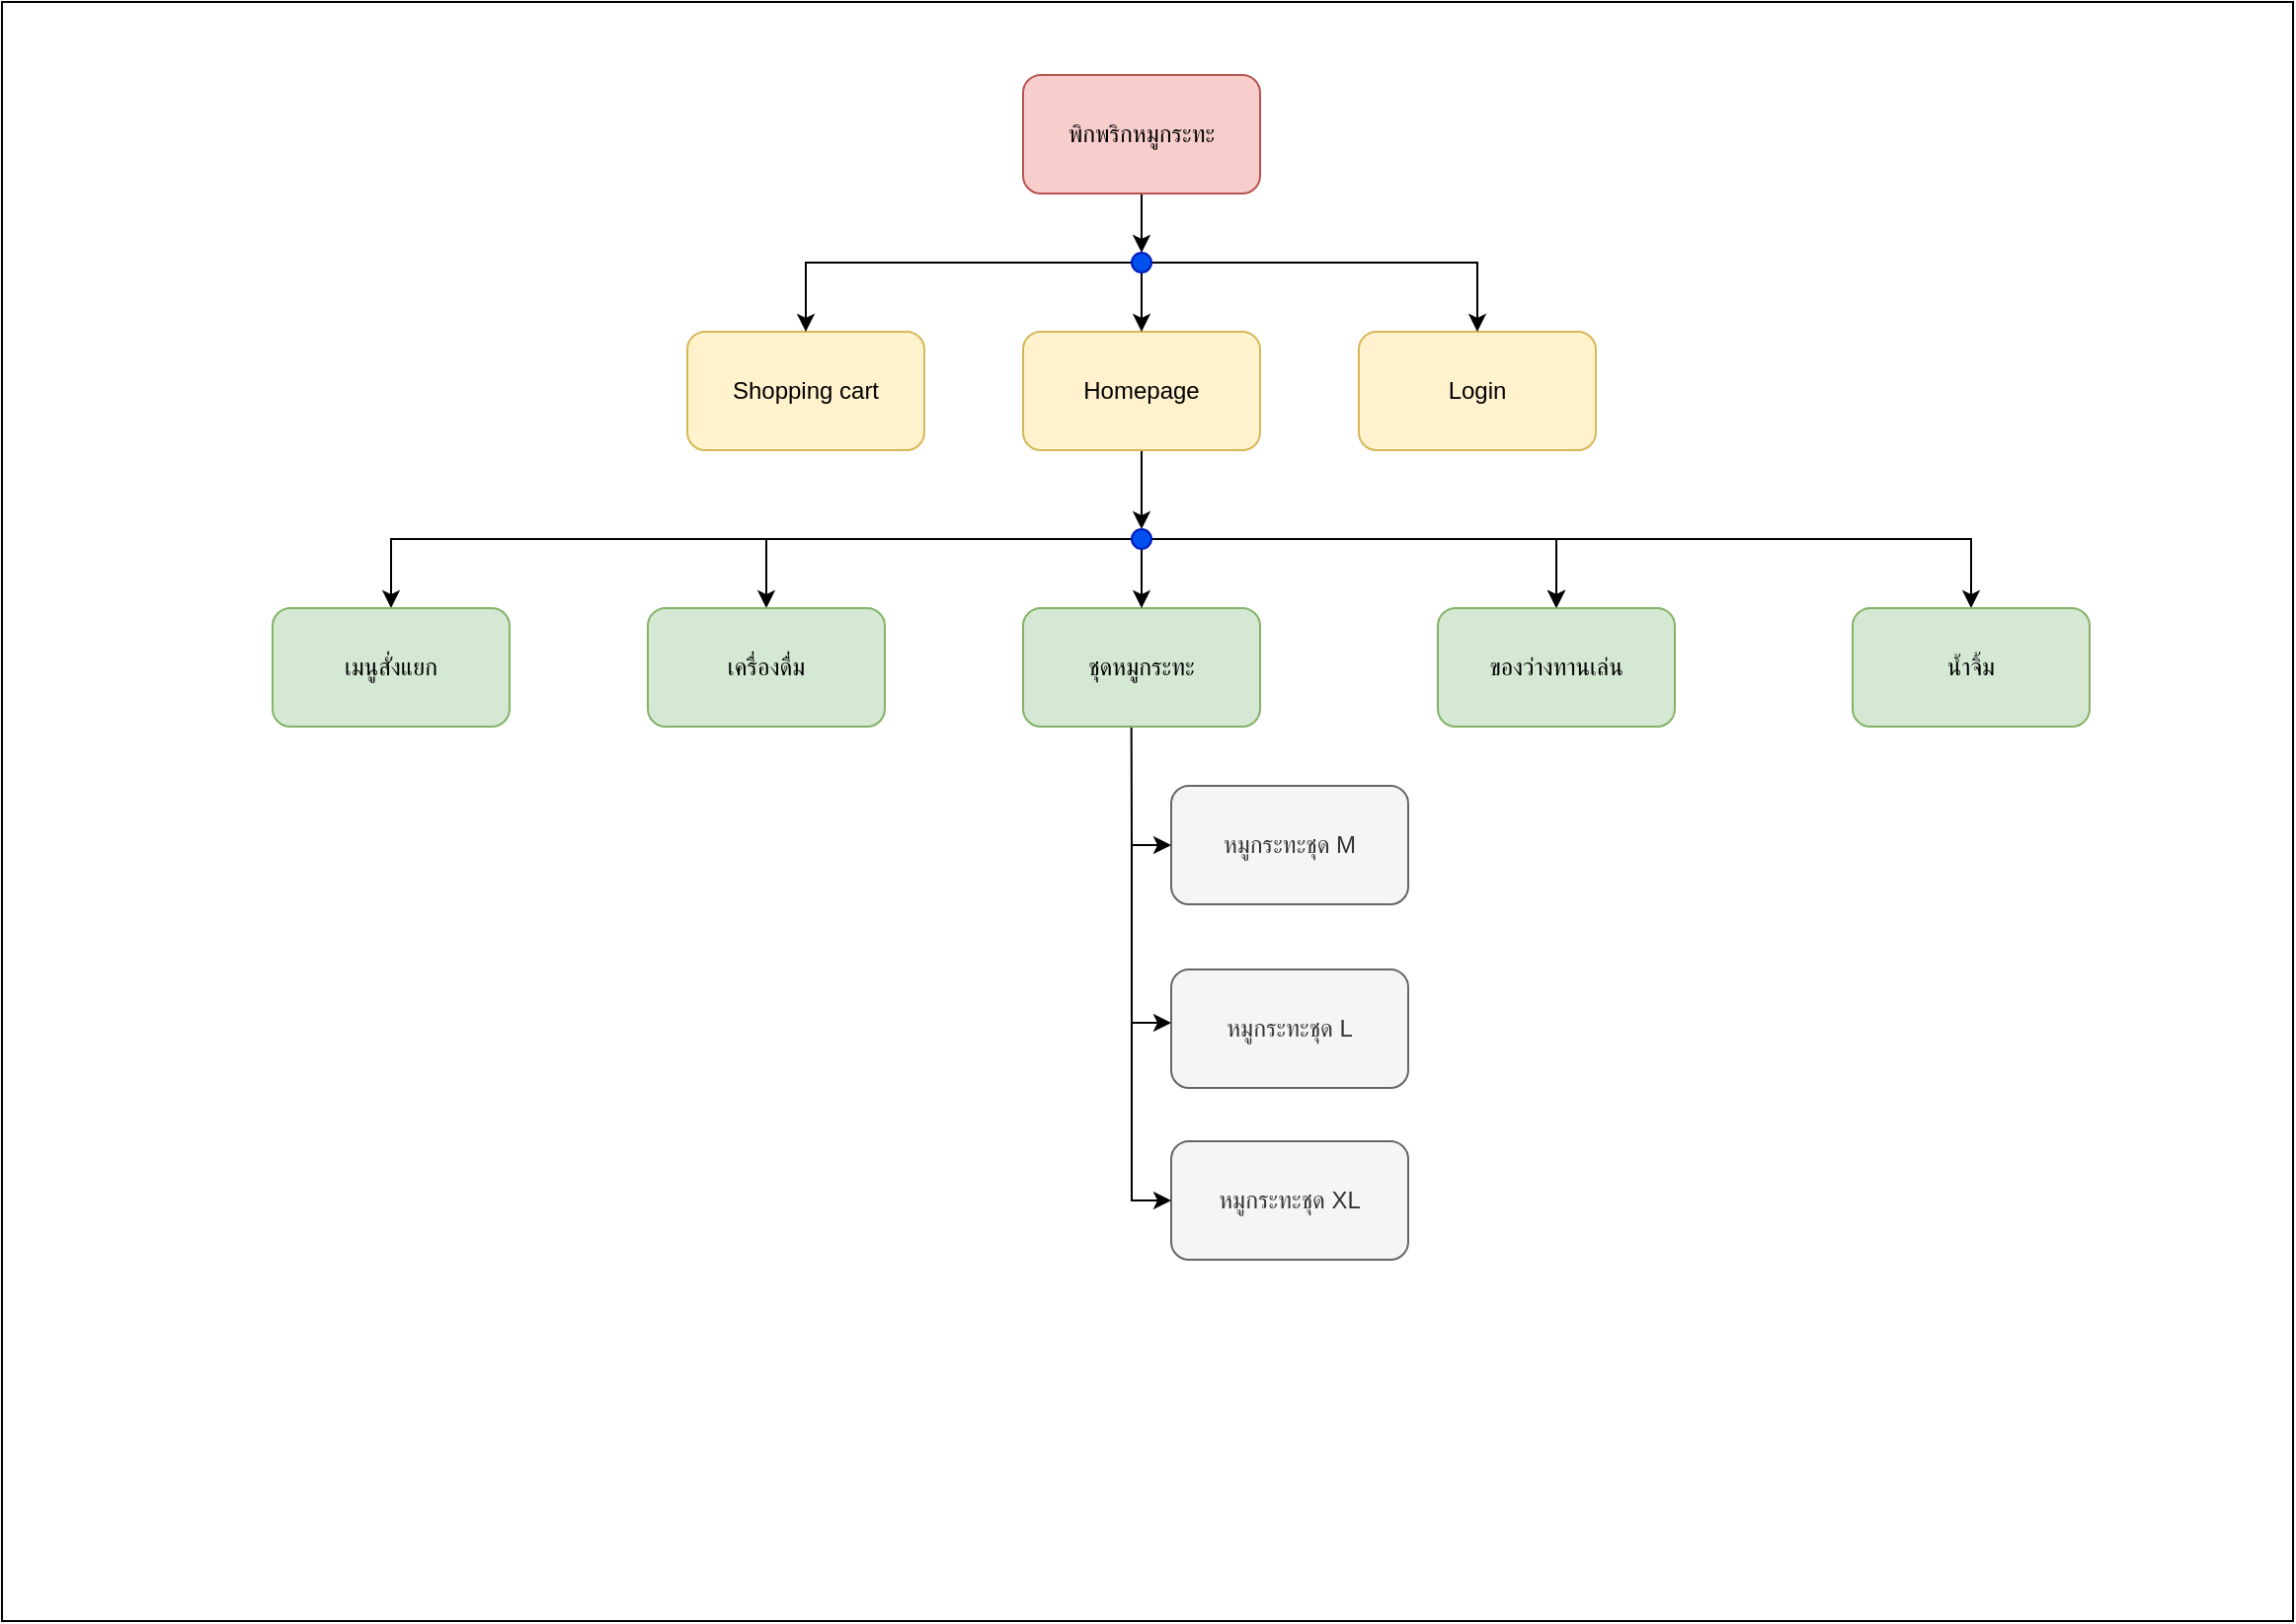 <mxfile version="20.8.13" type="github">
  <diagram id="Wc1cHFS1CN1t0heRObUZ" name="Page-1">
    <mxGraphModel dx="1639" dy="901" grid="1" gridSize="10" guides="1" tooltips="1" connect="1" arrows="1" fold="1" page="1" pageScale="1" pageWidth="1169" pageHeight="827" math="0" shadow="0">
      <root>
        <mxCell id="0" />
        <mxCell id="1" parent="0" />
        <mxCell id="VOYBHOsZ7WsBcStcAvCc-20" value="" style="rounded=0;whiteSpace=wrap;html=1;" vertex="1" parent="1">
          <mxGeometry x="3" y="3" width="1160" height="820" as="geometry" />
        </mxCell>
        <mxCell id="VOYBHOsZ7WsBcStcAvCc-21" value="" style="edgeStyle=orthogonalEdgeStyle;rounded=0;orthogonalLoop=1;jettySize=auto;html=1;" edge="1" parent="1" source="VOYBHOsZ7WsBcStcAvCc-22" target="VOYBHOsZ7WsBcStcAvCc-30">
          <mxGeometry relative="1" as="geometry" />
        </mxCell>
        <mxCell id="VOYBHOsZ7WsBcStcAvCc-22" value="Homepage" style="rounded=1;whiteSpace=wrap;html=1;fillColor=#fff2cc;strokeColor=#d6b656;" vertex="1" parent="1">
          <mxGeometry x="520" y="170" width="120" height="60" as="geometry" />
        </mxCell>
        <mxCell id="VOYBHOsZ7WsBcStcAvCc-23" value="ชุดหมูกระทะ" style="whiteSpace=wrap;html=1;fillColor=#d5e8d4;strokeColor=#82b366;rounded=1;" vertex="1" parent="1">
          <mxGeometry x="520" y="310" width="120" height="60" as="geometry" />
        </mxCell>
        <mxCell id="VOYBHOsZ7WsBcStcAvCc-24" value="" style="edgeStyle=orthogonalEdgeStyle;rounded=0;orthogonalLoop=1;jettySize=auto;html=1;" edge="1" parent="1" source="VOYBHOsZ7WsBcStcAvCc-30" target="VOYBHOsZ7WsBcStcAvCc-31">
          <mxGeometry relative="1" as="geometry" />
        </mxCell>
        <mxCell id="VOYBHOsZ7WsBcStcAvCc-25" value="" style="edgeStyle=orthogonalEdgeStyle;rounded=0;orthogonalLoop=1;jettySize=auto;html=1;" edge="1" parent="1" source="VOYBHOsZ7WsBcStcAvCc-30" target="VOYBHOsZ7WsBcStcAvCc-31">
          <mxGeometry relative="1" as="geometry" />
        </mxCell>
        <mxCell id="VOYBHOsZ7WsBcStcAvCc-26" value="" style="edgeStyle=orthogonalEdgeStyle;rounded=0;orthogonalLoop=1;jettySize=auto;html=1;" edge="1" parent="1" source="VOYBHOsZ7WsBcStcAvCc-30" target="VOYBHOsZ7WsBcStcAvCc-23">
          <mxGeometry relative="1" as="geometry" />
        </mxCell>
        <mxCell id="VOYBHOsZ7WsBcStcAvCc-27" style="edgeStyle=orthogonalEdgeStyle;rounded=0;orthogonalLoop=1;jettySize=auto;html=1;entryX=0.5;entryY=0;entryDx=0;entryDy=0;" edge="1" parent="1" source="VOYBHOsZ7WsBcStcAvCc-30" target="VOYBHOsZ7WsBcStcAvCc-33">
          <mxGeometry relative="1" as="geometry" />
        </mxCell>
        <mxCell id="VOYBHOsZ7WsBcStcAvCc-28" style="edgeStyle=orthogonalEdgeStyle;rounded=0;orthogonalLoop=1;jettySize=auto;html=1;" edge="1" parent="1" source="VOYBHOsZ7WsBcStcAvCc-30" target="VOYBHOsZ7WsBcStcAvCc-34">
          <mxGeometry relative="1" as="geometry" />
        </mxCell>
        <mxCell id="VOYBHOsZ7WsBcStcAvCc-29" style="edgeStyle=orthogonalEdgeStyle;rounded=0;orthogonalLoop=1;jettySize=auto;html=1;entryX=0.5;entryY=0;entryDx=0;entryDy=0;" edge="1" parent="1" source="VOYBHOsZ7WsBcStcAvCc-30" target="VOYBHOsZ7WsBcStcAvCc-32">
          <mxGeometry relative="1" as="geometry" />
        </mxCell>
        <mxCell id="VOYBHOsZ7WsBcStcAvCc-30" value="" style="ellipse;whiteSpace=wrap;html=1;aspect=fixed;fillColor=#0050ef;fontColor=#ffffff;strokeColor=#001DBC;" vertex="1" parent="1">
          <mxGeometry x="575" y="270" width="10" height="10" as="geometry" />
        </mxCell>
        <mxCell id="VOYBHOsZ7WsBcStcAvCc-31" value="ของว่างทานเล่น" style="whiteSpace=wrap;html=1;fillColor=#d5e8d4;strokeColor=#82b366;rounded=1;" vertex="1" parent="1">
          <mxGeometry x="730" y="310" width="120" height="60" as="geometry" />
        </mxCell>
        <mxCell id="VOYBHOsZ7WsBcStcAvCc-32" value="น้ำจิ้ม" style="whiteSpace=wrap;html=1;fillColor=#d5e8d4;strokeColor=#82b366;rounded=1;" vertex="1" parent="1">
          <mxGeometry x="940" y="310" width="120" height="60" as="geometry" />
        </mxCell>
        <mxCell id="VOYBHOsZ7WsBcStcAvCc-33" value="เครื่องดื่ม" style="whiteSpace=wrap;html=1;fillColor=#d5e8d4;strokeColor=#82b366;rounded=1;" vertex="1" parent="1">
          <mxGeometry x="330" y="310" width="120" height="60" as="geometry" />
        </mxCell>
        <mxCell id="VOYBHOsZ7WsBcStcAvCc-34" value="เมนูสั่งแยก" style="whiteSpace=wrap;html=1;fillColor=#d5e8d4;strokeColor=#82b366;rounded=1;" vertex="1" parent="1">
          <mxGeometry x="140" y="310" width="120" height="60" as="geometry" />
        </mxCell>
        <mxCell id="VOYBHOsZ7WsBcStcAvCc-35" value="Shopping cart" style="whiteSpace=wrap;html=1;fillColor=#fff2cc;strokeColor=#d6b656;rounded=1;" vertex="1" parent="1">
          <mxGeometry x="350" y="170" width="120" height="60" as="geometry" />
        </mxCell>
        <mxCell id="VOYBHOsZ7WsBcStcAvCc-36" value="Login" style="whiteSpace=wrap;html=1;fillColor=#fff2cc;strokeColor=#d6b656;rounded=1;" vertex="1" parent="1">
          <mxGeometry x="690" y="170" width="120" height="60" as="geometry" />
        </mxCell>
        <mxCell id="VOYBHOsZ7WsBcStcAvCc-37" value="หมูกระทะชุด M" style="whiteSpace=wrap;html=1;fillColor=#f5f5f5;strokeColor=#666666;rounded=1;fontColor=#333333;" vertex="1" parent="1">
          <mxGeometry x="595" y="400" width="120" height="60" as="geometry" />
        </mxCell>
        <mxCell id="VOYBHOsZ7WsBcStcAvCc-38" value="" style="endArrow=classic;html=1;rounded=0;entryX=0;entryY=0.5;entryDx=0;entryDy=0;exitX=0.457;exitY=1.008;exitDx=0;exitDy=0;exitPerimeter=0;" edge="1" parent="1" source="VOYBHOsZ7WsBcStcAvCc-23" target="VOYBHOsZ7WsBcStcAvCc-37">
          <mxGeometry width="50" height="50" relative="1" as="geometry">
            <mxPoint x="355" y="370" as="sourcePoint" />
            <mxPoint x="405" y="320" as="targetPoint" />
            <Array as="points">
              <mxPoint x="575" y="430" />
              <mxPoint x="585" y="430" />
            </Array>
          </mxGeometry>
        </mxCell>
        <mxCell id="VOYBHOsZ7WsBcStcAvCc-39" value="หมูกระทะชุด L" style="whiteSpace=wrap;html=1;fillColor=#f5f5f5;strokeColor=#666666;rounded=1;fontColor=#333333;" vertex="1" parent="1">
          <mxGeometry x="595" y="493" width="120" height="60" as="geometry" />
        </mxCell>
        <mxCell id="VOYBHOsZ7WsBcStcAvCc-40" value="หมูกระทะชุด XL" style="whiteSpace=wrap;html=1;fillColor=#f5f5f5;strokeColor=#666666;rounded=1;fontColor=#333333;" vertex="1" parent="1">
          <mxGeometry x="595" y="580" width="120" height="60" as="geometry" />
        </mxCell>
        <mxCell id="VOYBHOsZ7WsBcStcAvCc-41" value="" style="endArrow=classic;html=1;rounded=0;entryX=0;entryY=0.5;entryDx=0;entryDy=0;" edge="1" parent="1" target="VOYBHOsZ7WsBcStcAvCc-40">
          <mxGeometry width="50" height="50" relative="1" as="geometry">
            <mxPoint x="575" y="520" as="sourcePoint" />
            <mxPoint x="385" y="533.5" as="targetPoint" />
            <Array as="points">
              <mxPoint x="575" y="610" />
            </Array>
          </mxGeometry>
        </mxCell>
        <mxCell id="VOYBHOsZ7WsBcStcAvCc-42" value="" style="endArrow=classic;html=1;rounded=0;" edge="1" parent="1">
          <mxGeometry width="50" height="50" relative="1" as="geometry">
            <mxPoint x="575" y="430" as="sourcePoint" />
            <mxPoint x="595" y="520" as="targetPoint" />
            <Array as="points">
              <mxPoint x="575" y="520" />
            </Array>
          </mxGeometry>
        </mxCell>
        <mxCell id="VOYBHOsZ7WsBcStcAvCc-43" value="" style="edgeStyle=orthogonalEdgeStyle;rounded=0;orthogonalLoop=1;jettySize=auto;html=1;entryX=0.5;entryY=0;entryDx=0;entryDy=0;" edge="1" parent="1" source="VOYBHOsZ7WsBcStcAvCc-44" target="VOYBHOsZ7WsBcStcAvCc-48">
          <mxGeometry relative="1" as="geometry" />
        </mxCell>
        <mxCell id="VOYBHOsZ7WsBcStcAvCc-44" value="พิกพริกหมูกระทะ" style="rounded=1;whiteSpace=wrap;html=1;fillColor=#f8cecc;strokeColor=#b85450;" vertex="1" parent="1">
          <mxGeometry x="520" y="40" width="120" height="60" as="geometry" />
        </mxCell>
        <mxCell id="VOYBHOsZ7WsBcStcAvCc-45" value="" style="edgeStyle=orthogonalEdgeStyle;rounded=0;orthogonalLoop=1;jettySize=auto;html=1;" edge="1" parent="1" source="VOYBHOsZ7WsBcStcAvCc-48" target="VOYBHOsZ7WsBcStcAvCc-22">
          <mxGeometry relative="1" as="geometry" />
        </mxCell>
        <mxCell id="VOYBHOsZ7WsBcStcAvCc-46" style="edgeStyle=orthogonalEdgeStyle;rounded=0;orthogonalLoop=1;jettySize=auto;html=1;entryX=0.5;entryY=0;entryDx=0;entryDy=0;" edge="1" parent="1" source="VOYBHOsZ7WsBcStcAvCc-48" target="VOYBHOsZ7WsBcStcAvCc-36">
          <mxGeometry relative="1" as="geometry" />
        </mxCell>
        <mxCell id="VOYBHOsZ7WsBcStcAvCc-47" style="edgeStyle=orthogonalEdgeStyle;rounded=0;orthogonalLoop=1;jettySize=auto;html=1;entryX=0.5;entryY=0;entryDx=0;entryDy=0;" edge="1" parent="1" source="VOYBHOsZ7WsBcStcAvCc-48" target="VOYBHOsZ7WsBcStcAvCc-35">
          <mxGeometry relative="1" as="geometry" />
        </mxCell>
        <mxCell id="VOYBHOsZ7WsBcStcAvCc-48" value="" style="ellipse;whiteSpace=wrap;html=1;aspect=fixed;fillColor=#0050ef;fontColor=#ffffff;strokeColor=#001DBC;" vertex="1" parent="1">
          <mxGeometry x="575" y="130" width="10" height="10" as="geometry" />
        </mxCell>
      </root>
    </mxGraphModel>
  </diagram>
</mxfile>
